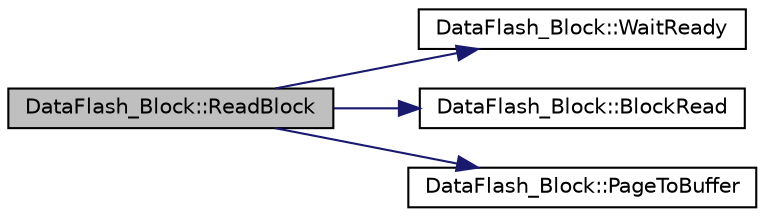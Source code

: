 digraph "DataFlash_Block::ReadBlock"
{
 // INTERACTIVE_SVG=YES
  edge [fontname="Helvetica",fontsize="10",labelfontname="Helvetica",labelfontsize="10"];
  node [fontname="Helvetica",fontsize="10",shape=record];
  rankdir="LR";
  Node1 [label="DataFlash_Block::ReadBlock",height=0.2,width=0.4,color="black", fillcolor="grey75", style="filled" fontcolor="black"];
  Node1 -> Node2 [color="midnightblue",fontsize="10",style="solid",fontname="Helvetica"];
  Node2 [label="DataFlash_Block::WaitReady",height=0.2,width=0.4,color="black", fillcolor="white", style="filled",URL="$classDataFlash__Block.html#a5adc35354a63752dc3c855b18e83c175"];
  Node1 -> Node3 [color="midnightblue",fontsize="10",style="solid",fontname="Helvetica"];
  Node3 [label="DataFlash_Block::BlockRead",height=0.2,width=0.4,color="black", fillcolor="white", style="filled",URL="$classDataFlash__Block.html#a4ba0e8bf9f8028d04422e8688efff2c2"];
  Node1 -> Node4 [color="midnightblue",fontsize="10",style="solid",fontname="Helvetica"];
  Node4 [label="DataFlash_Block::PageToBuffer",height=0.2,width=0.4,color="black", fillcolor="white", style="filled",URL="$classDataFlash__Block.html#a0bc13dd2c8ec2d928e3409c431fb1430"];
}
